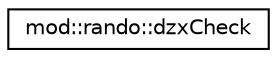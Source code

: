 digraph "Graphical Class Hierarchy"
{
 // LATEX_PDF_SIZE
  edge [fontname="Helvetica",fontsize="10",labelfontname="Helvetica",labelfontsize="10"];
  node [fontname="Helvetica",fontsize="10",shape=record];
  rankdir="LR";
  Node0 [label="mod::rando::dzxCheck",height=0.2,width=0.4,color="black", fillcolor="white", style="filled",URL="$d8/dec/structmod_1_1rando_1_1dzxCheck.html",tooltip=" "];
}
